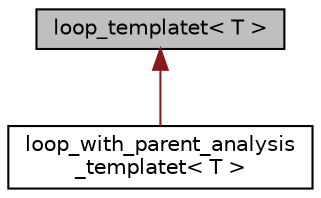 digraph "loop_templatet&lt; T &gt;"
{
 // LATEX_PDF_SIZE
  bgcolor="transparent";
  edge [fontname="Helvetica",fontsize="10",labelfontname="Helvetica",labelfontsize="10"];
  node [fontname="Helvetica",fontsize="10",shape=record];
  Node1 [label="loop_templatet\< T \>",height=0.2,width=0.4,color="black", fillcolor="grey75", style="filled", fontcolor="black",tooltip="A loop, specified as a set of instructions."];
  Node1 -> Node2 [dir="back",color="firebrick4",fontsize="10",style="solid",fontname="Helvetica"];
  Node2 [label="loop_with_parent_analysis\l_templatet\< T \>",height=0.2,width=0.4,color="black",URL="$classloop__with__parent__analysis__templatet.html",tooltip=" "];
}
